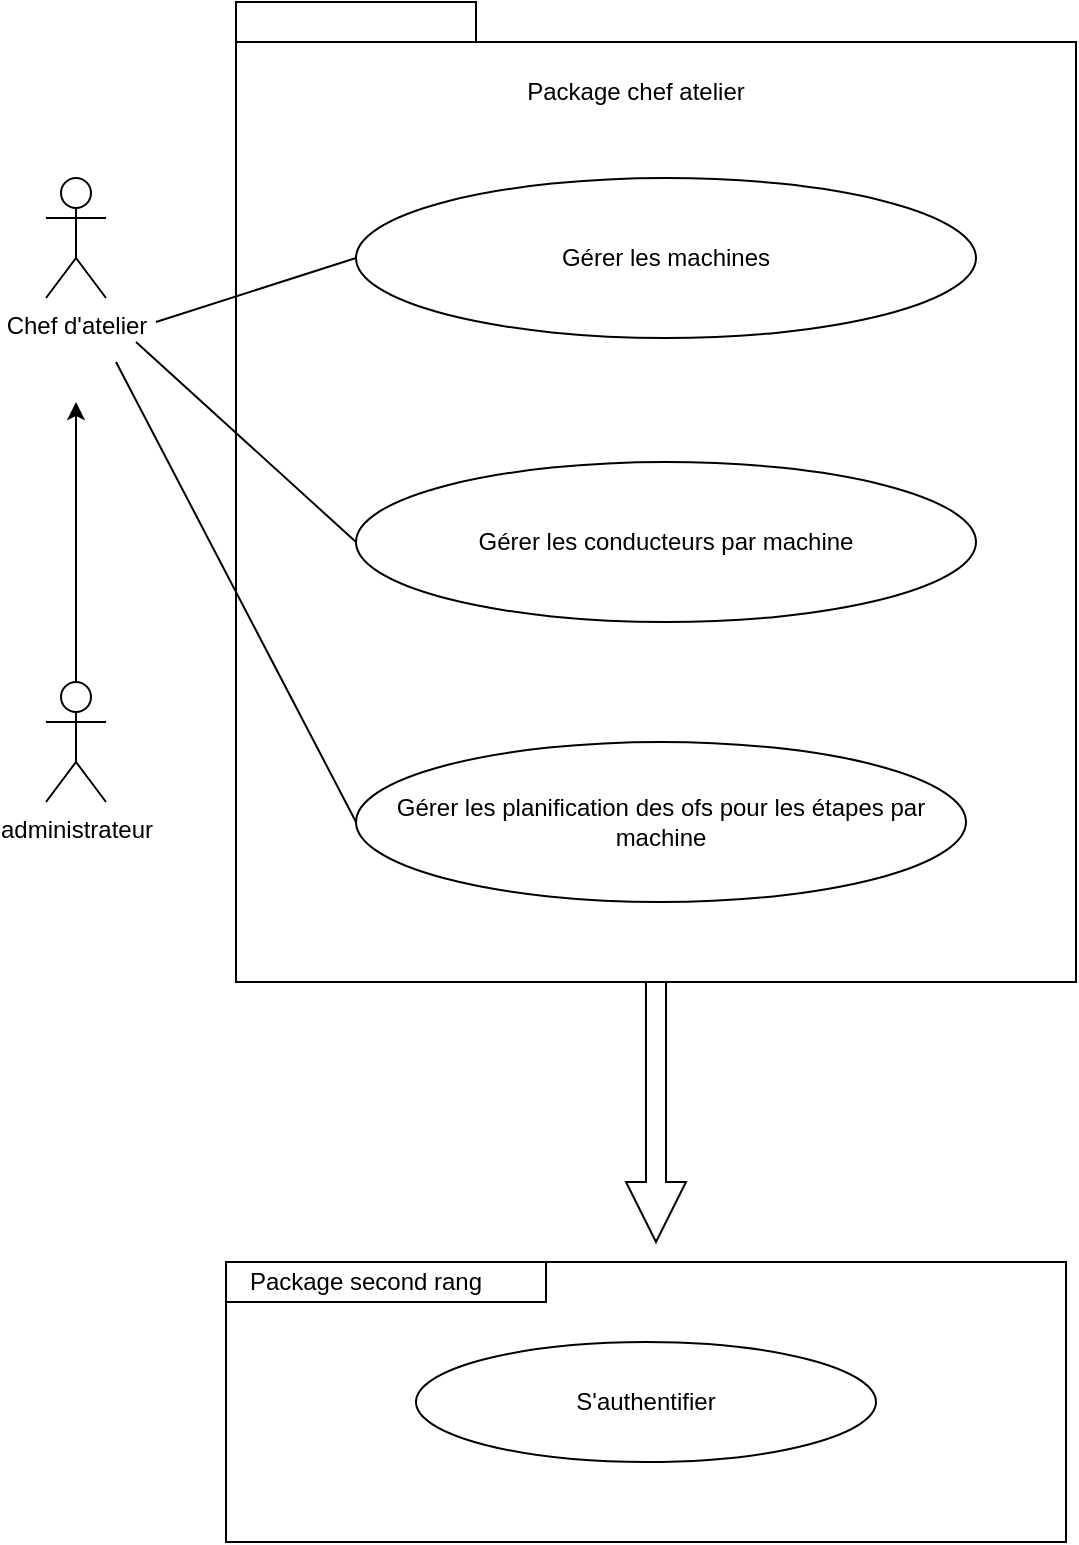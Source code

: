 <mxfile version="21.3.6" type="gitlab">
  <diagram name="Page-1" id="0fa5L70-CMnjPJAzRhD-">
    <mxGraphModel dx="997" dy="468" grid="1" gridSize="10" guides="1" tooltips="1" connect="1" arrows="1" fold="1" page="1" pageScale="1" pageWidth="827" pageHeight="1169" math="0" shadow="0">
      <root>
        <mxCell id="0" />
        <mxCell id="1" parent="0" />
        <mxCell id="cOU9WgDjMBRvyW28e0TY-35" style="edgeStyle=orthogonalEdgeStyle;rounded=0;orthogonalLoop=1;jettySize=auto;html=1;shadow=0;shape=arrow;" parent="1" source="cOU9WgDjMBRvyW28e0TY-1" edge="1">
          <mxGeometry relative="1" as="geometry">
            <mxPoint x="480" y="880" as="targetPoint" />
          </mxGeometry>
        </mxCell>
        <mxCell id="cOU9WgDjMBRvyW28e0TY-1" value="" style="rounded=0;whiteSpace=wrap;html=1;" parent="1" vertex="1">
          <mxGeometry x="270" y="280" width="420" height="470" as="geometry" />
        </mxCell>
        <mxCell id="cOU9WgDjMBRvyW28e0TY-2" value="Package chef atelier" style="text;html=1;strokeColor=none;fillColor=none;align=center;verticalAlign=middle;whiteSpace=wrap;rounded=0;" parent="1" vertex="1">
          <mxGeometry x="360" y="290" width="220" height="30" as="geometry" />
        </mxCell>
        <mxCell id="cOU9WgDjMBRvyW28e0TY-4" value="" style="rounded=0;whiteSpace=wrap;html=1;" parent="1" vertex="1">
          <mxGeometry x="270" y="260" width="120" height="20" as="geometry" />
        </mxCell>
        <mxCell id="cOU9WgDjMBRvyW28e0TY-9" value="Chef d&#39;atelier" style="shape=umlActor;verticalLabelPosition=bottom;verticalAlign=top;html=1;outlineConnect=0;" parent="1" vertex="1">
          <mxGeometry x="175" y="348" width="30" height="60" as="geometry" />
        </mxCell>
        <mxCell id="cOU9WgDjMBRvyW28e0TY-16" style="edgeStyle=orthogonalEdgeStyle;rounded=0;orthogonalLoop=1;jettySize=auto;html=1;" parent="1" source="cOU9WgDjMBRvyW28e0TY-11" edge="1">
          <mxGeometry relative="1" as="geometry">
            <mxPoint x="190" y="460" as="targetPoint" />
          </mxGeometry>
        </mxCell>
        <mxCell id="cOU9WgDjMBRvyW28e0TY-11" value="administrateur" style="shape=umlActor;verticalLabelPosition=bottom;verticalAlign=top;html=1;outlineConnect=0;" parent="1" vertex="1">
          <mxGeometry x="175" y="600" width="30" height="60" as="geometry" />
        </mxCell>
        <mxCell id="cOU9WgDjMBRvyW28e0TY-23" value="Gérer les machines" style="ellipse;whiteSpace=wrap;html=1;" parent="1" vertex="1">
          <mxGeometry x="330" y="348" width="310" height="80" as="geometry" />
        </mxCell>
        <mxCell id="cOU9WgDjMBRvyW28e0TY-24" value="Gérer les conducteurs par machine" style="ellipse;whiteSpace=wrap;html=1;" parent="1" vertex="1">
          <mxGeometry x="330" y="490" width="310" height="80" as="geometry" />
        </mxCell>
        <mxCell id="cOU9WgDjMBRvyW28e0TY-25" value="Gérer les planification des ofs pour les étapes par machine" style="ellipse;whiteSpace=wrap;html=1;" parent="1" vertex="1">
          <mxGeometry x="330" y="630" width="305" height="80" as="geometry" />
        </mxCell>
        <mxCell id="cOU9WgDjMBRvyW28e0TY-26" value="&lt;span style=&quot;white-space: pre;&quot;&gt;&#x9;&lt;/span&gt;" style="rounded=0;whiteSpace=wrap;html=1;" parent="1" vertex="1">
          <mxGeometry x="265" y="890" width="420" height="140" as="geometry" />
        </mxCell>
        <mxCell id="cOU9WgDjMBRvyW28e0TY-27" value="" style="rounded=0;whiteSpace=wrap;html=1;" parent="1" vertex="1">
          <mxGeometry x="265" y="890" width="160" height="20" as="geometry" />
        </mxCell>
        <mxCell id="cOU9WgDjMBRvyW28e0TY-28" value="Package second rang" style="text;html=1;strokeColor=none;fillColor=none;align=center;verticalAlign=middle;whiteSpace=wrap;rounded=0;" parent="1" vertex="1">
          <mxGeometry x="240" y="885" width="190" height="30" as="geometry" />
        </mxCell>
        <mxCell id="cOU9WgDjMBRvyW28e0TY-29" value="S&#39;authentifier" style="ellipse;whiteSpace=wrap;html=1;" parent="1" vertex="1">
          <mxGeometry x="360" y="930" width="230" height="60" as="geometry" />
        </mxCell>
        <mxCell id="7OkkPtmlRjPJ8DZ0SXFZ-4" value="" style="endArrow=none;html=1;rounded=0;entryX=0;entryY=0.5;entryDx=0;entryDy=0;" parent="1" target="cOU9WgDjMBRvyW28e0TY-23" edge="1">
          <mxGeometry width="50" height="50" relative="1" as="geometry">
            <mxPoint x="230" y="420" as="sourcePoint" />
            <mxPoint x="330" y="420" as="targetPoint" />
          </mxGeometry>
        </mxCell>
        <mxCell id="7OkkPtmlRjPJ8DZ0SXFZ-5" value="" style="endArrow=none;html=1;rounded=0;entryX=0;entryY=0.5;entryDx=0;entryDy=0;" parent="1" target="cOU9WgDjMBRvyW28e0TY-24" edge="1">
          <mxGeometry width="50" height="50" relative="1" as="geometry">
            <mxPoint x="220" y="430" as="sourcePoint" />
            <mxPoint x="340" y="430" as="targetPoint" />
          </mxGeometry>
        </mxCell>
        <mxCell id="7OkkPtmlRjPJ8DZ0SXFZ-6" value="" style="endArrow=none;html=1;rounded=0;entryX=0;entryY=0.5;entryDx=0;entryDy=0;" parent="1" target="cOU9WgDjMBRvyW28e0TY-25" edge="1">
          <mxGeometry width="50" height="50" relative="1" as="geometry">
            <mxPoint x="210" y="440" as="sourcePoint" />
            <mxPoint x="320" y="730" as="targetPoint" />
          </mxGeometry>
        </mxCell>
      </root>
    </mxGraphModel>
  </diagram>
</mxfile>
